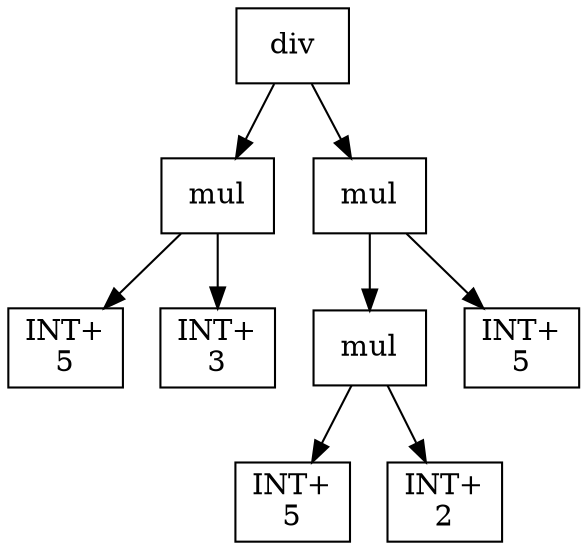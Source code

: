 digraph expr {
  node [shape=box];
  n1 [label="div"];
  n2 [label="mul"];
  n3 [label="INT+\n5"];
  n4 [label="INT+\n3"];
  n2 -> n3;
  n2 -> n4;
  n5 [label="mul"];
  n6 [label="mul"];
  n7 [label="INT+\n5"];
  n8 [label="INT+\n2"];
  n6 -> n7;
  n6 -> n8;
  n9 [label="INT+\n5"];
  n5 -> n6;
  n5 -> n9;
  n1 -> n2;
  n1 -> n5;
}